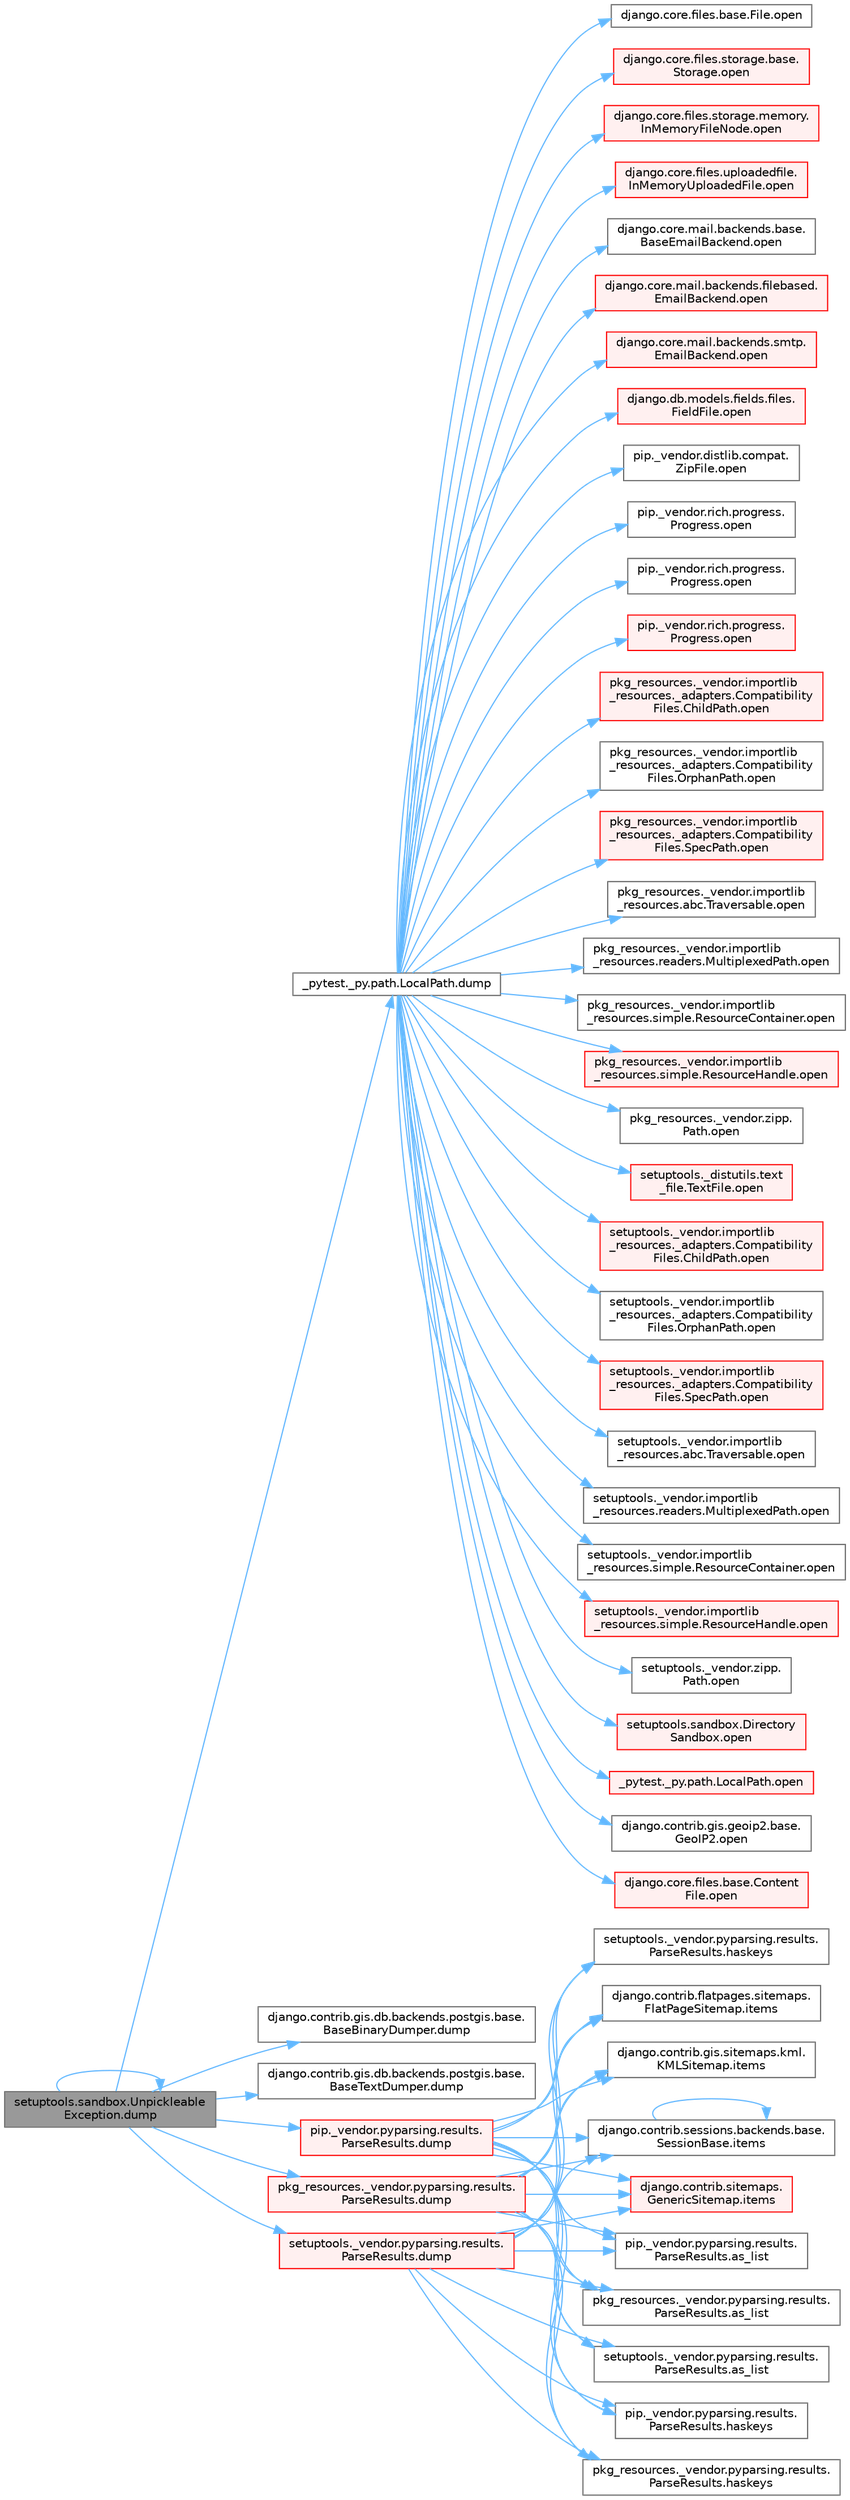 digraph "setuptools.sandbox.UnpickleableException.dump"
{
 // LATEX_PDF_SIZE
  bgcolor="transparent";
  edge [fontname=Helvetica,fontsize=10,labelfontname=Helvetica,labelfontsize=10];
  node [fontname=Helvetica,fontsize=10,shape=box,height=0.2,width=0.4];
  rankdir="LR";
  Node1 [id="Node000001",label="setuptools.sandbox.Unpickleable\lException.dump",height=0.2,width=0.4,color="gray40", fillcolor="grey60", style="filled", fontcolor="black",tooltip=" "];
  Node1 -> Node2 [id="edge1_Node000001_Node000002",color="steelblue1",style="solid",tooltip=" "];
  Node2 [id="Node000002",label="_pytest._py.path.LocalPath.dump",height=0.2,width=0.4,color="grey40", fillcolor="white", style="filled",URL="$class__pytest_1_1__py_1_1path_1_1_local_path.html#a2f45e7b54f2823ed6746a19107ae68b4",tooltip=" "];
  Node2 -> Node3 [id="edge2_Node000002_Node000003",color="steelblue1",style="solid",tooltip=" "];
  Node3 [id="Node000003",label="_pytest._py.path.LocalPath.open",height=0.2,width=0.4,color="red", fillcolor="#FFF0F0", style="filled",URL="$class__pytest_1_1__py_1_1path_1_1_local_path.html#ac72dbda993b11dc52a738bfc6267dda0",tooltip=" "];
  Node2 -> Node27 [id="edge3_Node000002_Node000027",color="steelblue1",style="solid",tooltip=" "];
  Node27 [id="Node000027",label="django.contrib.gis.geoip2.base.\lGeoIP2.open",height=0.2,width=0.4,color="grey40", fillcolor="white", style="filled",URL="$classdjango_1_1contrib_1_1gis_1_1geoip2_1_1base_1_1_geo_i_p2.html#a39b20c40f1d3f4e4a37f9a4b8cd40e4d",tooltip=" "];
  Node2 -> Node28 [id="edge4_Node000002_Node000028",color="steelblue1",style="solid",tooltip=" "];
  Node28 [id="Node000028",label="django.core.files.base.Content\lFile.open",height=0.2,width=0.4,color="red", fillcolor="#FFF0F0", style="filled",URL="$classdjango_1_1core_1_1files_1_1base_1_1_content_file.html#a2d9c2fb349c078834c401c23b3b10250",tooltip=" "];
  Node2 -> Node258 [id="edge5_Node000002_Node000258",color="steelblue1",style="solid",tooltip=" "];
  Node258 [id="Node000258",label="django.core.files.base.File.open",height=0.2,width=0.4,color="grey40", fillcolor="white", style="filled",URL="$classdjango_1_1core_1_1files_1_1base_1_1_file.html#a77453efc21bb631b97bff9f6aff27eb1",tooltip=" "];
  Node2 -> Node259 [id="edge6_Node000002_Node000259",color="steelblue1",style="solid",tooltip=" "];
  Node259 [id="Node000259",label="django.core.files.storage.base.\lStorage.open",height=0.2,width=0.4,color="red", fillcolor="#FFF0F0", style="filled",URL="$classdjango_1_1core_1_1files_1_1storage_1_1base_1_1_storage.html#a83f5a2f19c0564c4a1732f88b32c4b49",tooltip=" "];
  Node2 -> Node390 [id="edge7_Node000002_Node000390",color="steelblue1",style="solid",tooltip=" "];
  Node390 [id="Node000390",label="django.core.files.storage.memory.\lInMemoryFileNode.open",height=0.2,width=0.4,color="red", fillcolor="#FFF0F0", style="filled",URL="$classdjango_1_1core_1_1files_1_1storage_1_1memory_1_1_in_memory_file_node.html#a5c6b58cc9c725338da58591f6c689798",tooltip=" "];
  Node2 -> Node394 [id="edge8_Node000002_Node000394",color="steelblue1",style="solid",tooltip=" "];
  Node394 [id="Node000394",label="django.core.files.uploadedfile.\lInMemoryUploadedFile.open",height=0.2,width=0.4,color="red", fillcolor="#FFF0F0", style="filled",URL="$classdjango_1_1core_1_1files_1_1uploadedfile_1_1_in_memory_uploaded_file.html#a7f211d59dc27d050a61d27ca2e0f5f40",tooltip=" "];
  Node2 -> Node395 [id="edge9_Node000002_Node000395",color="steelblue1",style="solid",tooltip=" "];
  Node395 [id="Node000395",label="django.core.mail.backends.base.\lBaseEmailBackend.open",height=0.2,width=0.4,color="grey40", fillcolor="white", style="filled",URL="$classdjango_1_1core_1_1mail_1_1backends_1_1base_1_1_base_email_backend.html#af6f1cc1a0a6e09c1461109c5dab1557b",tooltip=" "];
  Node2 -> Node396 [id="edge10_Node000002_Node000396",color="steelblue1",style="solid",tooltip=" "];
  Node396 [id="Node000396",label="django.core.mail.backends.filebased.\lEmailBackend.open",height=0.2,width=0.4,color="red", fillcolor="#FFF0F0", style="filled",URL="$classdjango_1_1core_1_1mail_1_1backends_1_1filebased_1_1_email_backend.html#acc1a9fd1f47e8c6b22587d70427d0bf9",tooltip=" "];
  Node2 -> Node397 [id="edge11_Node000002_Node000397",color="steelblue1",style="solid",tooltip=" "];
  Node397 [id="Node000397",label="django.core.mail.backends.smtp.\lEmailBackend.open",height=0.2,width=0.4,color="red", fillcolor="#FFF0F0", style="filled",URL="$classdjango_1_1core_1_1mail_1_1backends_1_1smtp_1_1_email_backend.html#a739b3a346c87c0fd9854f988b8a4dd3a",tooltip=" "];
  Node2 -> Node417 [id="edge12_Node000002_Node000417",color="steelblue1",style="solid",tooltip=" "];
  Node417 [id="Node000417",label="django.db.models.fields.files.\lFieldFile.open",height=0.2,width=0.4,color="red", fillcolor="#FFF0F0", style="filled",URL="$classdjango_1_1db_1_1models_1_1fields_1_1files_1_1_field_file.html#ac17332adacb50b3ff23da63ecbe5561f",tooltip=" "];
  Node2 -> Node821 [id="edge13_Node000002_Node000821",color="steelblue1",style="solid",tooltip=" "];
  Node821 [id="Node000821",label="pip._vendor.distlib.compat.\lZipFile.open",height=0.2,width=0.4,color="grey40", fillcolor="white", style="filled",URL="$classpip_1_1__vendor_1_1distlib_1_1compat_1_1_zip_file.html#a50609c5c9b216af3068c9c2881abdeda",tooltip=" "];
  Node2 -> Node822 [id="edge14_Node000002_Node000822",color="steelblue1",style="solid",tooltip=" "];
  Node822 [id="Node000822",label="pip._vendor.rich.progress.\lProgress.open",height=0.2,width=0.4,color="grey40", fillcolor="white", style="filled",URL="$classpip_1_1__vendor_1_1rich_1_1progress_1_1_progress.html#a4191cf7b2aa691672113b93721a54ec3",tooltip=" "];
  Node2 -> Node823 [id="edge15_Node000002_Node000823",color="steelblue1",style="solid",tooltip=" "];
  Node823 [id="Node000823",label="pip._vendor.rich.progress.\lProgress.open",height=0.2,width=0.4,color="grey40", fillcolor="white", style="filled",URL="$classpip_1_1__vendor_1_1rich_1_1progress_1_1_progress.html#a4311f481b1ced83aa9a73d40166f53c8",tooltip=" "];
  Node2 -> Node824 [id="edge16_Node000002_Node000824",color="steelblue1",style="solid",tooltip=" "];
  Node824 [id="Node000824",label="pip._vendor.rich.progress.\lProgress.open",height=0.2,width=0.4,color="red", fillcolor="#FFF0F0", style="filled",URL="$classpip_1_1__vendor_1_1rich_1_1progress_1_1_progress.html#a204bface9fc63d04e72844b751bcd8e3",tooltip=" "];
  Node2 -> Node2860 [id="edge17_Node000002_Node002860",color="steelblue1",style="solid",tooltip=" "];
  Node2860 [id="Node002860",label="pkg_resources._vendor.importlib\l_resources._adapters.Compatibility\lFiles.ChildPath.open",height=0.2,width=0.4,color="red", fillcolor="#FFF0F0", style="filled",URL="$classpkg__resources_1_1__vendor_1_1importlib__resources_1_1__adapters_1_1_compatibility_files_1_1_child_path.html#ab1f332324be2f6936683457a7326a7d8",tooltip=" "];
  Node2 -> Node2862 [id="edge18_Node000002_Node002862",color="steelblue1",style="solid",tooltip=" "];
  Node2862 [id="Node002862",label="pkg_resources._vendor.importlib\l_resources._adapters.Compatibility\lFiles.OrphanPath.open",height=0.2,width=0.4,color="grey40", fillcolor="white", style="filled",URL="$classpkg__resources_1_1__vendor_1_1importlib__resources_1_1__adapters_1_1_compatibility_files_1_1_orphan_path.html#ad2a41dfb5cde13b349bb44d4e8e6ae71",tooltip=" "];
  Node2 -> Node2863 [id="edge19_Node000002_Node002863",color="steelblue1",style="solid",tooltip=" "];
  Node2863 [id="Node002863",label="pkg_resources._vendor.importlib\l_resources._adapters.Compatibility\lFiles.SpecPath.open",height=0.2,width=0.4,color="red", fillcolor="#FFF0F0", style="filled",URL="$classpkg__resources_1_1__vendor_1_1importlib__resources_1_1__adapters_1_1_compatibility_files_1_1_spec_path.html#ac93bb25e446c29d87ac989f93afaa1d8",tooltip=" "];
  Node2 -> Node2864 [id="edge20_Node000002_Node002864",color="steelblue1",style="solid",tooltip=" "];
  Node2864 [id="Node002864",label="pkg_resources._vendor.importlib\l_resources.abc.Traversable.open",height=0.2,width=0.4,color="grey40", fillcolor="white", style="filled",URL="$classpkg__resources_1_1__vendor_1_1importlib__resources_1_1abc_1_1_traversable.html#a5438622e9f41acacf8b4899a341295f0",tooltip=" "];
  Node2 -> Node2865 [id="edge21_Node000002_Node002865",color="steelblue1",style="solid",tooltip=" "];
  Node2865 [id="Node002865",label="pkg_resources._vendor.importlib\l_resources.readers.MultiplexedPath.open",height=0.2,width=0.4,color="grey40", fillcolor="white", style="filled",URL="$classpkg__resources_1_1__vendor_1_1importlib__resources_1_1readers_1_1_multiplexed_path.html#ad59bf2137dac759a5d75f378375e5cef",tooltip=" "];
  Node2 -> Node2866 [id="edge22_Node000002_Node002866",color="steelblue1",style="solid",tooltip=" "];
  Node2866 [id="Node002866",label="pkg_resources._vendor.importlib\l_resources.simple.ResourceContainer.open",height=0.2,width=0.4,color="grey40", fillcolor="white", style="filled",URL="$classpkg__resources_1_1__vendor_1_1importlib__resources_1_1simple_1_1_resource_container.html#aee34c464d2049a22c346f2a99273c06e",tooltip=" "];
  Node2 -> Node2867 [id="edge23_Node000002_Node002867",color="steelblue1",style="solid",tooltip=" "];
  Node2867 [id="Node002867",label="pkg_resources._vendor.importlib\l_resources.simple.ResourceHandle.open",height=0.2,width=0.4,color="red", fillcolor="#FFF0F0", style="filled",URL="$classpkg__resources_1_1__vendor_1_1importlib__resources_1_1simple_1_1_resource_handle.html#a1544d084d2972991077975104f50d515",tooltip=" "];
  Node2 -> Node2868 [id="edge24_Node000002_Node002868",color="steelblue1",style="solid",tooltip=" "];
  Node2868 [id="Node002868",label="pkg_resources._vendor.zipp.\lPath.open",height=0.2,width=0.4,color="grey40", fillcolor="white", style="filled",URL="$classpkg__resources_1_1__vendor_1_1zipp_1_1_path.html#ad84d98ae680510e39d25336aa95b481c",tooltip=" "];
  Node2 -> Node2869 [id="edge25_Node000002_Node002869",color="steelblue1",style="solid",tooltip=" "];
  Node2869 [id="Node002869",label="setuptools._distutils.text\l_file.TextFile.open",height=0.2,width=0.4,color="red", fillcolor="#FFF0F0", style="filled",URL="$classsetuptools_1_1__distutils_1_1text__file_1_1_text_file.html#ab568abcef363b1b422cddfead42e68b2",tooltip=" "];
  Node2 -> Node2870 [id="edge26_Node000002_Node002870",color="steelblue1",style="solid",tooltip=" "];
  Node2870 [id="Node002870",label="setuptools._vendor.importlib\l_resources._adapters.Compatibility\lFiles.ChildPath.open",height=0.2,width=0.4,color="red", fillcolor="#FFF0F0", style="filled",URL="$classsetuptools_1_1__vendor_1_1importlib__resources_1_1__adapters_1_1_compatibility_files_1_1_child_path.html#abf8eeead4d2a3df60fec916086b03a17",tooltip=" "];
  Node2 -> Node2872 [id="edge27_Node000002_Node002872",color="steelblue1",style="solid",tooltip=" "];
  Node2872 [id="Node002872",label="setuptools._vendor.importlib\l_resources._adapters.Compatibility\lFiles.OrphanPath.open",height=0.2,width=0.4,color="grey40", fillcolor="white", style="filled",URL="$classsetuptools_1_1__vendor_1_1importlib__resources_1_1__adapters_1_1_compatibility_files_1_1_orphan_path.html#abbd65a2bd46e802bfc639e78175540a8",tooltip=" "];
  Node2 -> Node2873 [id="edge28_Node000002_Node002873",color="steelblue1",style="solid",tooltip=" "];
  Node2873 [id="Node002873",label="setuptools._vendor.importlib\l_resources._adapters.Compatibility\lFiles.SpecPath.open",height=0.2,width=0.4,color="red", fillcolor="#FFF0F0", style="filled",URL="$classsetuptools_1_1__vendor_1_1importlib__resources_1_1__adapters_1_1_compatibility_files_1_1_spec_path.html#af6b2df84b03ffa654b77ff6fae29d330",tooltip=" "];
  Node2 -> Node2874 [id="edge29_Node000002_Node002874",color="steelblue1",style="solid",tooltip=" "];
  Node2874 [id="Node002874",label="setuptools._vendor.importlib\l_resources.abc.Traversable.open",height=0.2,width=0.4,color="grey40", fillcolor="white", style="filled",URL="$classsetuptools_1_1__vendor_1_1importlib__resources_1_1abc_1_1_traversable.html#a535dd7358ee5c0d8eb2c6cfadf07e290",tooltip=" "];
  Node2 -> Node2875 [id="edge30_Node000002_Node002875",color="steelblue1",style="solid",tooltip=" "];
  Node2875 [id="Node002875",label="setuptools._vendor.importlib\l_resources.readers.MultiplexedPath.open",height=0.2,width=0.4,color="grey40", fillcolor="white", style="filled",URL="$classsetuptools_1_1__vendor_1_1importlib__resources_1_1readers_1_1_multiplexed_path.html#a2e2d5559186766fb3421749398286f16",tooltip=" "];
  Node2 -> Node2876 [id="edge31_Node000002_Node002876",color="steelblue1",style="solid",tooltip=" "];
  Node2876 [id="Node002876",label="setuptools._vendor.importlib\l_resources.simple.ResourceContainer.open",height=0.2,width=0.4,color="grey40", fillcolor="white", style="filled",URL="$classsetuptools_1_1__vendor_1_1importlib__resources_1_1simple_1_1_resource_container.html#a5552bf43402a6b26e3066d7c5f7c194e",tooltip=" "];
  Node2 -> Node2877 [id="edge32_Node000002_Node002877",color="steelblue1",style="solid",tooltip=" "];
  Node2877 [id="Node002877",label="setuptools._vendor.importlib\l_resources.simple.ResourceHandle.open",height=0.2,width=0.4,color="red", fillcolor="#FFF0F0", style="filled",URL="$classsetuptools_1_1__vendor_1_1importlib__resources_1_1simple_1_1_resource_handle.html#abbfb7b16f37e2ab8a50ba8b5f8259eea",tooltip=" "];
  Node2 -> Node2878 [id="edge33_Node000002_Node002878",color="steelblue1",style="solid",tooltip=" "];
  Node2878 [id="Node002878",label="setuptools._vendor.zipp.\lPath.open",height=0.2,width=0.4,color="grey40", fillcolor="white", style="filled",URL="$classsetuptools_1_1__vendor_1_1zipp_1_1_path.html#a53bba5396c4e641bfc3dcbd7b5c14042",tooltip=" "];
  Node2 -> Node2879 [id="edge34_Node000002_Node002879",color="steelblue1",style="solid",tooltip=" "];
  Node2879 [id="Node002879",label="setuptools.sandbox.Directory\lSandbox.open",height=0.2,width=0.4,color="red", fillcolor="#FFF0F0", style="filled",URL="$classsetuptools_1_1sandbox_1_1_directory_sandbox.html#a511d2b442bd19a4a6315c686aa9b3a42",tooltip=" "];
  Node1 -> Node4527 [id="edge35_Node000001_Node004527",color="steelblue1",style="solid",tooltip=" "];
  Node4527 [id="Node004527",label="django.contrib.gis.db.backends.postgis.base.\lBaseBinaryDumper.dump",height=0.2,width=0.4,color="grey40", fillcolor="white", style="filled",URL="$classdjango_1_1contrib_1_1gis_1_1db_1_1backends_1_1postgis_1_1base_1_1_base_binary_dumper.html#aabd8e389b0da7747d0883b350bace940",tooltip=" "];
  Node1 -> Node4528 [id="edge36_Node000001_Node004528",color="steelblue1",style="solid",tooltip=" "];
  Node4528 [id="Node004528",label="django.contrib.gis.db.backends.postgis.base.\lBaseTextDumper.dump",height=0.2,width=0.4,color="grey40", fillcolor="white", style="filled",URL="$classdjango_1_1contrib_1_1gis_1_1db_1_1backends_1_1postgis_1_1base_1_1_base_text_dumper.html#a1f430230a46521d45fda7777fe1c2c17",tooltip=" "];
  Node1 -> Node4529 [id="edge37_Node000001_Node004529",color="steelblue1",style="solid",tooltip=" "];
  Node4529 [id="Node004529",label="pip._vendor.pyparsing.results.\lParseResults.dump",height=0.2,width=0.4,color="red", fillcolor="#FFF0F0", style="filled",URL="$classpip_1_1__vendor_1_1pyparsing_1_1results_1_1_parse_results.html#a54e027c4a7171fe6512124217be63a9e",tooltip=" "];
  Node4529 -> Node4530 [id="edge38_Node004529_Node004530",color="steelblue1",style="solid",tooltip=" "];
  Node4530 [id="Node004530",label="pip._vendor.pyparsing.results.\lParseResults.as_list",height=0.2,width=0.4,color="grey40", fillcolor="white", style="filled",URL="$classpip_1_1__vendor_1_1pyparsing_1_1results_1_1_parse_results.html#a9a5ee7b050feda5b53f8ca471314ed6a",tooltip=" "];
  Node4529 -> Node4531 [id="edge39_Node004529_Node004531",color="steelblue1",style="solid",tooltip=" "];
  Node4531 [id="Node004531",label="pkg_resources._vendor.pyparsing.results.\lParseResults.as_list",height=0.2,width=0.4,color="grey40", fillcolor="white", style="filled",URL="$classpkg__resources_1_1__vendor_1_1pyparsing_1_1results_1_1_parse_results.html#a6fbdef75e4d37d1a9962c6e25a213052",tooltip=" "];
  Node4529 -> Node4532 [id="edge40_Node004529_Node004532",color="steelblue1",style="solid",tooltip=" "];
  Node4532 [id="Node004532",label="setuptools._vendor.pyparsing.results.\lParseResults.as_list",height=0.2,width=0.4,color="grey40", fillcolor="white", style="filled",URL="$classsetuptools_1_1__vendor_1_1pyparsing_1_1results_1_1_parse_results.html#a83806a6b996f0a500cd04d11bfcec355",tooltip=" "];
  Node4529 -> Node4533 [id="edge41_Node004529_Node004533",color="steelblue1",style="solid",tooltip=" "];
  Node4533 [id="Node004533",label="pip._vendor.pyparsing.results.\lParseResults.haskeys",height=0.2,width=0.4,color="grey40", fillcolor="white", style="filled",URL="$classpip_1_1__vendor_1_1pyparsing_1_1results_1_1_parse_results.html#a77459b29946a423a9e3602388a7bd28f",tooltip=" "];
  Node4529 -> Node4534 [id="edge42_Node004529_Node004534",color="steelblue1",style="solid",tooltip=" "];
  Node4534 [id="Node004534",label="pkg_resources._vendor.pyparsing.results.\lParseResults.haskeys",height=0.2,width=0.4,color="grey40", fillcolor="white", style="filled",URL="$classpkg__resources_1_1__vendor_1_1pyparsing_1_1results_1_1_parse_results.html#ada00e07483d40382416f559c5f646e39",tooltip=" "];
  Node4529 -> Node4535 [id="edge43_Node004529_Node004535",color="steelblue1",style="solid",tooltip=" "];
  Node4535 [id="Node004535",label="setuptools._vendor.pyparsing.results.\lParseResults.haskeys",height=0.2,width=0.4,color="grey40", fillcolor="white", style="filled",URL="$classsetuptools_1_1__vendor_1_1pyparsing_1_1results_1_1_parse_results.html#a54d6b6dea521f23442415f6202e7fc8b",tooltip=" "];
  Node4529 -> Node1869 [id="edge44_Node004529_Node001869",color="steelblue1",style="solid",tooltip=" "];
  Node1869 [id="Node001869",label="django.contrib.flatpages.sitemaps.\lFlatPageSitemap.items",height=0.2,width=0.4,color="grey40", fillcolor="white", style="filled",URL="$classdjango_1_1contrib_1_1flatpages_1_1sitemaps_1_1_flat_page_sitemap.html#a890b7d4b4f929ef87f6d05480ba15371",tooltip=" "];
  Node4529 -> Node1870 [id="edge45_Node004529_Node001870",color="steelblue1",style="solid",tooltip=" "];
  Node1870 [id="Node001870",label="django.contrib.gis.sitemaps.kml.\lKMLSitemap.items",height=0.2,width=0.4,color="grey40", fillcolor="white", style="filled",URL="$classdjango_1_1contrib_1_1gis_1_1sitemaps_1_1kml_1_1_k_m_l_sitemap.html#a4f5e2cd721534203192a6c8d63fe2554",tooltip=" "];
  Node4529 -> Node1871 [id="edge46_Node004529_Node001871",color="steelblue1",style="solid",tooltip=" "];
  Node1871 [id="Node001871",label="django.contrib.sessions.backends.base.\lSessionBase.items",height=0.2,width=0.4,color="grey40", fillcolor="white", style="filled",URL="$classdjango_1_1contrib_1_1sessions_1_1backends_1_1base_1_1_session_base.html#acf159b32cdfee213dfdf00a0e70dd535",tooltip=" "];
  Node1871 -> Node1871 [id="edge47_Node001871_Node001871",color="steelblue1",style="solid",tooltip=" "];
  Node4529 -> Node1872 [id="edge48_Node004529_Node001872",color="steelblue1",style="solid",tooltip=" "];
  Node1872 [id="Node001872",label="django.contrib.sitemaps.\lGenericSitemap.items",height=0.2,width=0.4,color="red", fillcolor="#FFF0F0", style="filled",URL="$classdjango_1_1contrib_1_1sitemaps_1_1_generic_sitemap.html#aa9a783f805f1e9a27a75a4eee86e1837",tooltip=" "];
  Node1 -> Node4536 [id="edge49_Node000001_Node004536",color="steelblue1",style="solid",tooltip=" "];
  Node4536 [id="Node004536",label="pkg_resources._vendor.pyparsing.results.\lParseResults.dump",height=0.2,width=0.4,color="red", fillcolor="#FFF0F0", style="filled",URL="$classpkg__resources_1_1__vendor_1_1pyparsing_1_1results_1_1_parse_results.html#ad4e45cd60b8d81b29fddd76356b68da1",tooltip=" "];
  Node4536 -> Node4530 [id="edge50_Node004536_Node004530",color="steelblue1",style="solid",tooltip=" "];
  Node4536 -> Node4531 [id="edge51_Node004536_Node004531",color="steelblue1",style="solid",tooltip=" "];
  Node4536 -> Node4532 [id="edge52_Node004536_Node004532",color="steelblue1",style="solid",tooltip=" "];
  Node4536 -> Node4533 [id="edge53_Node004536_Node004533",color="steelblue1",style="solid",tooltip=" "];
  Node4536 -> Node4534 [id="edge54_Node004536_Node004534",color="steelblue1",style="solid",tooltip=" "];
  Node4536 -> Node4535 [id="edge55_Node004536_Node004535",color="steelblue1",style="solid",tooltip=" "];
  Node4536 -> Node1869 [id="edge56_Node004536_Node001869",color="steelblue1",style="solid",tooltip=" "];
  Node4536 -> Node1870 [id="edge57_Node004536_Node001870",color="steelblue1",style="solid",tooltip=" "];
  Node4536 -> Node1871 [id="edge58_Node004536_Node001871",color="steelblue1",style="solid",tooltip=" "];
  Node4536 -> Node1872 [id="edge59_Node004536_Node001872",color="steelblue1",style="solid",tooltip=" "];
  Node1 -> Node4537 [id="edge60_Node000001_Node004537",color="steelblue1",style="solid",tooltip=" "];
  Node4537 [id="Node004537",label="setuptools._vendor.pyparsing.results.\lParseResults.dump",height=0.2,width=0.4,color="red", fillcolor="#FFF0F0", style="filled",URL="$classsetuptools_1_1__vendor_1_1pyparsing_1_1results_1_1_parse_results.html#aa8be631c6d9da38c19f205601b6331b7",tooltip=" "];
  Node4537 -> Node4530 [id="edge61_Node004537_Node004530",color="steelblue1",style="solid",tooltip=" "];
  Node4537 -> Node4531 [id="edge62_Node004537_Node004531",color="steelblue1",style="solid",tooltip=" "];
  Node4537 -> Node4532 [id="edge63_Node004537_Node004532",color="steelblue1",style="solid",tooltip=" "];
  Node4537 -> Node4533 [id="edge64_Node004537_Node004533",color="steelblue1",style="solid",tooltip=" "];
  Node4537 -> Node4534 [id="edge65_Node004537_Node004534",color="steelblue1",style="solid",tooltip=" "];
  Node4537 -> Node4535 [id="edge66_Node004537_Node004535",color="steelblue1",style="solid",tooltip=" "];
  Node4537 -> Node1869 [id="edge67_Node004537_Node001869",color="steelblue1",style="solid",tooltip=" "];
  Node4537 -> Node1870 [id="edge68_Node004537_Node001870",color="steelblue1",style="solid",tooltip=" "];
  Node4537 -> Node1871 [id="edge69_Node004537_Node001871",color="steelblue1",style="solid",tooltip=" "];
  Node4537 -> Node1872 [id="edge70_Node004537_Node001872",color="steelblue1",style="solid",tooltip=" "];
  Node1 -> Node1 [id="edge71_Node000001_Node000001",color="steelblue1",style="solid",tooltip=" "];
}
